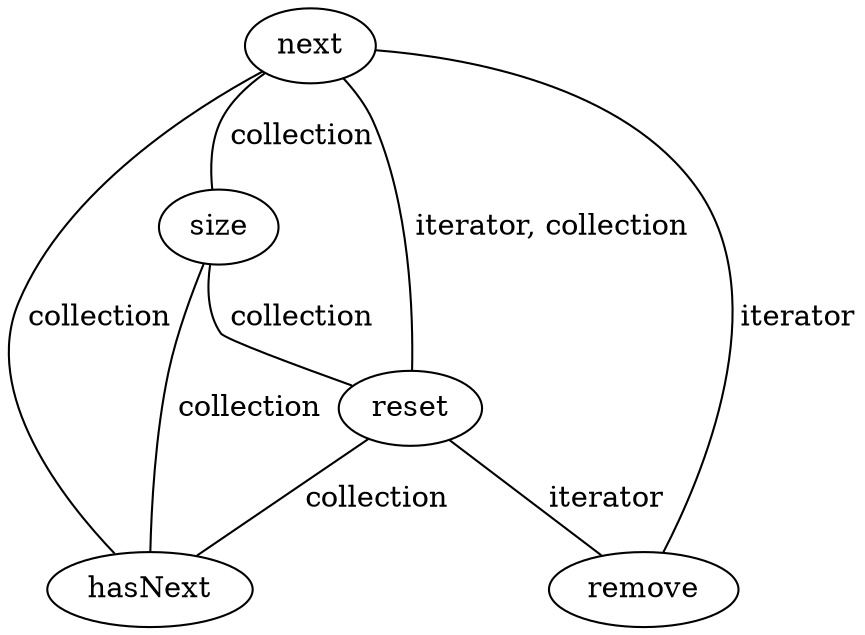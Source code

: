 digraph G {
next;
size;
reset;
hasNext;
remove;
next -> size [label=" collection", dir=none];
next -> reset [label=" iterator, collection", dir=none];
next -> hasNext [label=" collection", dir=none];
next -> remove [label=" iterator", dir=none];
size -> reset [label=" collection", dir=none];
size -> hasNext [label=" collection", dir=none];
reset -> hasNext [label=" collection", dir=none];
reset -> remove [label=" iterator", dir=none];
}